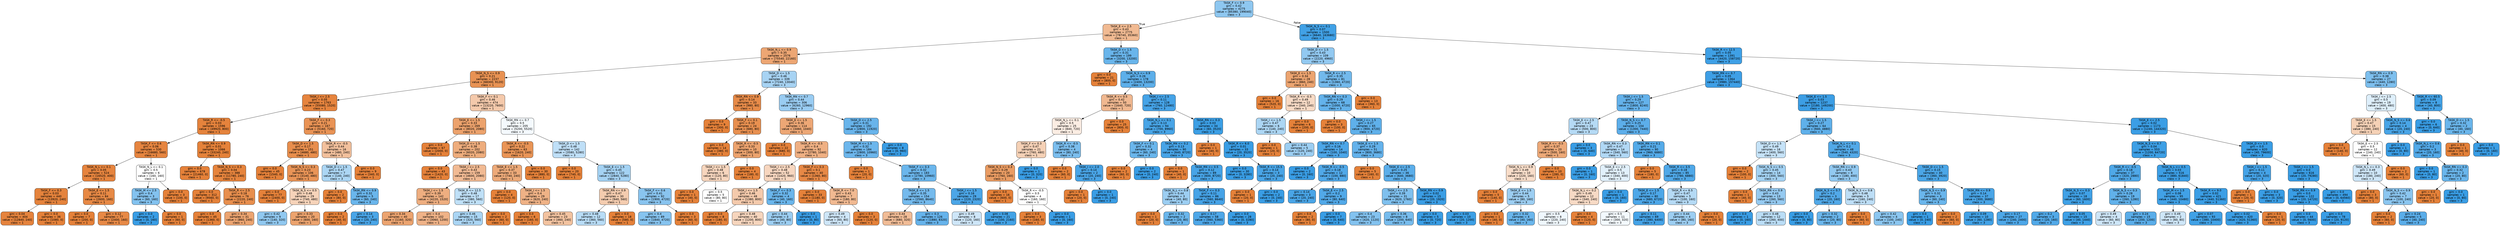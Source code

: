 digraph Tree {
node [shape=box, style="filled, rounded", color="black", fontname=helvetica] ;
edge [fontname=helvetica] ;
0 [label="TASK_F <= 0.9\ngini = 0.42\nsamples = 4275\nvalue = [85380, 199040]\nclass = 3", fillcolor="#8ec7f0"] ;
1 [label="TASK_E <= 2.5\ngini = 0.43\nsamples = 2775\nvalue = [78740, 35360]\nclass = 1", fillcolor="#f1ba92"] ;
0 -> 1 [labeldistance=2.5, labelangle=45, headlabel="True"] ;
2 [label="TASK_N_L <= 0.9\ngini = 0.35\nsamples = 2576\nvalue = [75540, 22160]\nclass = 1", fillcolor="#eda673"] ;
1 -> 2 ;
3 [label="TASK_N_S <= 0.9\ngini = 0.21\nsamples = 2237\nvalue = [68300, 9120]\nclass = 1", fillcolor="#e89253"] ;
2 -> 3 ;
4 [label="TASK_I <= 2.5\ngini = 0.05\nsamples = 1763\nvalue = [55080, 1520]\nclass = 1", fillcolor="#e6843e"] ;
3 -> 4 ;
5 [label="TASK_R <= -0.5\ngini = 0.03\nsamples = 1596\nvalue = [49920, 800]\nclass = 1", fillcolor="#e5833c"] ;
4 -> 5 ;
6 [label="TASK_F <= 0.6\ngini = 0.06\nsamples = 530\nvalue = [16680, 560]\nclass = 1", fillcolor="#e68540"] ;
5 -> 6 ;
7 [label="TASK_N_L <= 0.1\ngini = 0.05\nsamples = 524\nvalue = [16520, 400]\nclass = 1", fillcolor="#e6843e"] ;
6 -> 7 ;
8 [label="TASK_F <= 0.3\ngini = 0.03\nsamples = 440\nvalue = [13920, 240]\nclass = 1", fillcolor="#e5833c"] ;
7 -> 8 ;
9 [label="gini = 0.04\nsamples = 404\nvalue = [12840, 240]\nclass = 1", fillcolor="#e5833d"] ;
8 -> 9 ;
10 [label="gini = 0.0\nsamples = 36\nvalue = [1080, 0]\nclass = 1", fillcolor="#e58139"] ;
8 -> 10 ;
11 [label="TASK_E <= 1.5\ngini = 0.11\nsamples = 84\nvalue = [2600, 160]\nclass = 1", fillcolor="#e78945"] ;
7 -> 11 ;
12 [label="gini = 0.0\nsamples = 7\nvalue = [200, 0]\nclass = 1", fillcolor="#e58139"] ;
11 -> 12 ;
13 [label="gini = 0.12\nsamples = 77\nvalue = [2400, 160]\nclass = 1", fillcolor="#e78946"] ;
11 -> 13 ;
14 [label="TASK_N_L <= 0.1\ngini = 0.5\nsamples = 6\nvalue = [160, 160]\nclass = 1", fillcolor="#ffffff"] ;
6 -> 14 ;
15 [label="TASK_M <= 2.5\ngini = 0.4\nsamples = 3\nvalue = [60, 160]\nclass = 3", fillcolor="#83c2ef"] ;
14 -> 15 ;
16 [label="gini = 0.0\nsamples = 2\nvalue = [0, 160]\nclass = 3", fillcolor="#399de5"] ;
15 -> 16 ;
17 [label="gini = 0.0\nsamples = 1\nvalue = [60, 0]\nclass = 1", fillcolor="#e58139"] ;
15 -> 17 ;
18 [label="gini = 0.0\nsamples = 3\nvalue = [100, 0]\nclass = 1", fillcolor="#e58139"] ;
14 -> 18 ;
19 [label="TASK_RN <= 0.9\ngini = 0.01\nsamples = 1066\nvalue = [33240, 240]\nclass = 1", fillcolor="#e5823a"] ;
5 -> 19 ;
20 [label="gini = 0.0\nsamples = 678\nvalue = [21460, 0]\nclass = 1", fillcolor="#e58139"] ;
19 -> 20 ;
21 [label="TASK_N_S <= 0.3\ngini = 0.04\nsamples = 388\nvalue = [11780, 240]\nclass = 1", fillcolor="#e6843d"] ;
19 -> 21 ;
22 [label="gini = 0.0\nsamples = 312\nvalue = [9560, 0]\nclass = 1", fillcolor="#e58139"] ;
21 -> 22 ;
23 [label="TASK_R <= 2.5\ngini = 0.18\nsamples = 76\nvalue = [2220, 240]\nclass = 1", fillcolor="#e88f4e"] ;
21 -> 23 ;
24 [label="gini = 0.0\nsamples = 45\nvalue = [1360, 0]\nclass = 1", fillcolor="#e58139"] ;
23 -> 24 ;
25 [label="gini = 0.34\nsamples = 31\nvalue = [860, 240]\nclass = 1", fillcolor="#eca470"] ;
23 -> 25 ;
26 [label="TASK_F <= 0.3\ngini = 0.21\nsamples = 167\nvalue = [5160, 720]\nclass = 1", fillcolor="#e99355"] ;
4 -> 26 ;
27 [label="TASK_D <= 1.5\ngini = 0.17\nsamples = 151\nvalue = [4680, 480]\nclass = 1", fillcolor="#e88e4d"] ;
26 -> 27 ;
28 [label="gini = 0.0\nsamples = 45\nvalue = [1540, 0]\nclass = 1", fillcolor="#e58139"] ;
27 -> 28 ;
29 [label="TASK_N_S <= 0.3\ngini = 0.23\nsamples = 106\nvalue = [3140, 480]\nclass = 1", fillcolor="#e99457"] ;
27 -> 29 ;
30 [label="gini = 0.0\nsamples = 77\nvalue = [2400, 0]\nclass = 1", fillcolor="#e58139"] ;
29 -> 30 ;
31 [label="TASK_N_S <= 0.5\ngini = 0.48\nsamples = 29\nvalue = [740, 480]\nclass = 1", fillcolor="#f6d3b9"] ;
29 -> 31 ;
32 [label="gini = 0.42\nsamples = 9\nvalue = [140, 320]\nclass = 3", fillcolor="#90c8f0"] ;
31 -> 32 ;
33 [label="gini = 0.33\nsamples = 20\nvalue = [600, 160]\nclass = 1", fillcolor="#eca36e"] ;
31 -> 33 ;
34 [label="TASK_R <= -0.5\ngini = 0.44\nsamples = 16\nvalue = [480, 240]\nclass = 1", fillcolor="#f2c09c"] ;
26 -> 34 ;
35 [label="TASK_D <= 1.5\ngini = 0.47\nsamples = 7\nvalue = [140, 240]\nclass = 3", fillcolor="#acd6f4"] ;
34 -> 35 ;
36 [label="gini = 0.0\nsamples = 2\nvalue = [80, 0]\nclass = 1", fillcolor="#e58139"] ;
35 -> 36 ;
37 [label="TASK_RN <= 0.9\ngini = 0.32\nsamples = 5\nvalue = [60, 240]\nclass = 3", fillcolor="#6ab6ec"] ;
35 -> 37 ;
38 [label="gini = 0.0\nsamples = 2\nvalue = [40, 0]\nclass = 1", fillcolor="#e58139"] ;
37 -> 38 ;
39 [label="gini = 0.14\nsamples = 3\nvalue = [20, 240]\nclass = 3", fillcolor="#49a5e7"] ;
37 -> 39 ;
40 [label="gini = 0.0\nsamples = 9\nvalue = [340, 0]\nclass = 1", fillcolor="#e58139"] ;
34 -> 40 ;
41 [label="TASK_F <= 0.1\ngini = 0.46\nsamples = 474\nvalue = [13220, 7600]\nclass = 1", fillcolor="#f4c9ab"] ;
3 -> 41 ;
42 [label="TASK_E <= 1.5\ngini = 0.33\nsamples = 269\nvalue = [8020, 2080]\nclass = 1", fillcolor="#eca26c"] ;
41 -> 42 ;
43 [label="gini = 0.0\nsamples = 67\nvalue = [2000, 0]\nclass = 1", fillcolor="#e58139"] ;
42 -> 43 ;
44 [label="TASK_D <= 1.5\ngini = 0.38\nsamples = 202\nvalue = [6020, 2080]\nclass = 1", fillcolor="#eead7d"] ;
42 -> 44 ;
45 [label="gini = 0.0\nsamples = 43\nvalue = [1420, 0]\nclass = 1", fillcolor="#e58139"] ;
44 -> 45 ;
46 [label="TASK_I <= 2.5\ngini = 0.43\nsamples = 159\nvalue = [4600, 2080]\nclass = 1", fillcolor="#f1ba93"] ;
44 -> 46 ;
47 [label="TASK_I <= 1.5\ngini = 0.39\nsamples = 142\nvalue = [4220, 1520]\nclass = 1", fillcolor="#eeae80"] ;
46 -> 47 ;
48 [label="gini = 0.34\nsamples = 40\nvalue = [1160, 320]\nclass = 1", fillcolor="#eca470"] ;
47 -> 48 ;
49 [label="gini = 0.4\nsamples = 102\nvalue = [3060, 1200]\nclass = 1", fillcolor="#efb287"] ;
47 -> 49 ;
50 [label="TASK_R <= 12.5\ngini = 0.48\nsamples = 17\nvalue = [380, 560]\nclass = 3", fillcolor="#bfe0f7"] ;
46 -> 50 ;
51 [label="gini = 0.46\nsamples = 15\nvalue = [320, 560]\nclass = 3", fillcolor="#aad5f4"] ;
50 -> 51 ;
52 [label="gini = 0.0\nsamples = 2\nvalue = [60, 0]\nclass = 1", fillcolor="#e58139"] ;
50 -> 52 ;
53 [label="TASK_RN <= 0.7\ngini = 0.5\nsamples = 205\nvalue = [5200, 5520]\nclass = 3", fillcolor="#f4f9fd"] ;
41 -> 53 ;
54 [label="TASK_R <= -0.5\ngini = 0.22\nsamples = 63\nvalue = [1620, 240]\nclass = 1", fillcolor="#e99456"] ;
53 -> 54 ;
55 [label="TASK_E <= 1.5\ngini = 0.37\nsamples = 33\nvalue = [740, 240]\nclass = 1", fillcolor="#edaa79"] ;
54 -> 55 ;
56 [label="gini = 0.0\nsamples = 4\nvalue = [120, 0]\nclass = 1", fillcolor="#e58139"] ;
55 -> 56 ;
57 [label="TASK_I <= 1.5\ngini = 0.4\nsamples = 29\nvalue = [620, 240]\nclass = 1", fillcolor="#efb286"] ;
55 -> 57 ;
58 [label="gini = 0.0\nsamples = 6\nvalue = [160, 0]\nclass = 1", fillcolor="#e58139"] ;
57 -> 58 ;
59 [label="gini = 0.45\nsamples = 23\nvalue = [460, 240]\nclass = 1", fillcolor="#f3c3a0"] ;
57 -> 59 ;
60 [label="gini = 0.0\nsamples = 30\nvalue = [880, 0]\nclass = 1", fillcolor="#e58139"] ;
54 -> 60 ;
61 [label="TASK_D <= 1.5\ngini = 0.48\nsamples = 142\nvalue = [3580, 5280]\nclass = 3", fillcolor="#bfdff7"] ;
53 -> 61 ;
62 [label="gini = 0.0\nsamples = 20\nvalue = [740, 0]\nclass = 1", fillcolor="#e58139"] ;
61 -> 62 ;
63 [label="TASK_E <= 1.5\ngini = 0.45\nsamples = 122\nvalue = [2840, 5280]\nclass = 3", fillcolor="#a4d2f3"] ;
61 -> 63 ;
64 [label="TASK_RN <= 0.9\ngini = 0.47\nsamples = 30\nvalue = [940, 560]\nclass = 1", fillcolor="#f4ccaf"] ;
63 -> 64 ;
65 [label="gini = 0.48\nsamples = 12\nvalue = [360, 560]\nclass = 3", fillcolor="#b8dcf6"] ;
64 -> 65 ;
66 [label="gini = 0.0\nsamples = 18\nvalue = [580, 0]\nclass = 1", fillcolor="#e58139"] ;
64 -> 66 ;
67 [label="TASK_F <= 0.6\ngini = 0.41\nsamples = 92\nvalue = [1900, 4720]\nclass = 3", fillcolor="#89c4ef"] ;
63 -> 67 ;
68 [label="gini = 0.4\nsamples = 89\nvalue = [1840, 4720]\nclass = 3", fillcolor="#86c3ef"] ;
67 -> 68 ;
69 [label="gini = 0.0\nsamples = 3\nvalue = [60, 0]\nclass = 1", fillcolor="#e58139"] ;
67 -> 69 ;
70 [label="TASK_D <= 1.5\ngini = 0.46\nsamples = 339\nvalue = [7240, 13040]\nclass = 3", fillcolor="#a7d3f3"] ;
2 -> 70 ;
71 [label="TASK_RN <= 0.9\ngini = 0.14\nsamples = 33\nvalue = [980, 80]\nclass = 1", fillcolor="#e78b49"] ;
70 -> 71 ;
72 [label="gini = 0.0\nsamples = 9\nvalue = [300, 0]\nclass = 1", fillcolor="#e58139"] ;
71 -> 72 ;
73 [label="TASK_F <= 0.1\ngini = 0.19\nsamples = 24\nvalue = [680, 80]\nclass = 1", fillcolor="#e89050"] ;
71 -> 73 ;
74 [label="gini = 0.0\nsamples = 14\nvalue = [380, 0]\nclass = 1", fillcolor="#e58139"] ;
73 -> 74 ;
75 [label="TASK_R <= -0.5\ngini = 0.33\nsamples = 10\nvalue = [300, 80]\nclass = 1", fillcolor="#eca36e"] ;
73 -> 75 ;
76 [label="TASK_I <= 1.5\ngini = 0.48\nsamples = 6\nvalue = [120, 80]\nclass = 1", fillcolor="#f6d5bd"] ;
75 -> 76 ;
77 [label="gini = 0.0\nsamples = 1\nvalue = [40, 0]\nclass = 1", fillcolor="#e58139"] ;
76 -> 77 ;
78 [label="gini = 0.5\nsamples = 5\nvalue = [80, 80]\nclass = 1", fillcolor="#ffffff"] ;
76 -> 78 ;
79 [label="gini = 0.0\nsamples = 4\nvalue = [180, 0]\nclass = 1", fillcolor="#e58139"] ;
75 -> 79 ;
80 [label="TASK_RN <= 0.7\ngini = 0.44\nsamples = 306\nvalue = [6260, 12960]\nclass = 3", fillcolor="#99ccf2"] ;
70 -> 80 ;
81 [label="TASK_E <= 1.5\ngini = 0.36\nsamples = 114\nvalue = [3460, 1040]\nclass = 1", fillcolor="#eda775"] ;
80 -> 81 ;
82 [label="gini = 0.0\nsamples = 22\nvalue = [680, 0]\nclass = 1", fillcolor="#e58139"] ;
81 -> 82 ;
83 [label="TASK_R <= -0.5\ngini = 0.4\nsamples = 92\nvalue = [2780, 1040]\nclass = 1", fillcolor="#efb083"] ;
81 -> 83 ;
84 [label="TASK_I <= 2.5\ngini = 0.48\nsamples = 52\nvalue = [1420, 960]\nclass = 1", fillcolor="#f7d6bf"] ;
83 -> 84 ;
85 [label="TASK_I <= 1.5\ngini = 0.46\nsamples = 48\nvalue = [1380, 800]\nclass = 1", fillcolor="#f4caac"] ;
84 -> 85 ;
86 [label="gini = 0.0\nsamples = 8\nvalue = [180, 0]\nclass = 1", fillcolor="#e58139"] ;
85 -> 86 ;
87 [label="gini = 0.48\nsamples = 40\nvalue = [1200, 800]\nclass = 1", fillcolor="#f6d5bd"] ;
85 -> 87 ;
88 [label="TASK_F <= 0.3\ngini = 0.32\nsamples = 4\nvalue = [40, 160]\nclass = 3", fillcolor="#6ab6ec"] ;
84 -> 88 ;
89 [label="gini = 0.44\nsamples = 3\nvalue = [40, 80]\nclass = 3", fillcolor="#9ccef2"] ;
88 -> 89 ;
90 [label="gini = 0.0\nsamples = 1\nvalue = [0, 80]\nclass = 3", fillcolor="#399de5"] ;
88 -> 90 ;
91 [label="TASK_F <= 0.3\ngini = 0.1\nsamples = 40\nvalue = [1360, 80]\nclass = 1", fillcolor="#e78845"] ;
83 -> 91 ;
92 [label="gini = 0.0\nsamples = 33\nvalue = [1180, 0]\nclass = 1", fillcolor="#e58139"] ;
91 -> 92 ;
93 [label="TASK_R <= 7.0\ngini = 0.43\nsamples = 7\nvalue = [180, 80]\nclass = 1", fillcolor="#f1b991"] ;
91 -> 93 ;
94 [label="gini = 0.49\nsamples = 4\nvalue = [60, 80]\nclass = 3", fillcolor="#cee6f8"] ;
93 -> 94 ;
95 [label="gini = 0.0\nsamples = 3\nvalue = [120, 0]\nclass = 1", fillcolor="#e58139"] ;
93 -> 95 ;
96 [label="TASK_D <= 2.5\ngini = 0.31\nsamples = 192\nvalue = [2800, 11920]\nclass = 3", fillcolor="#68b4eb"] ;
80 -> 96 ;
97 [label="TASK_M <= 1.5\ngini = 0.32\nsamples = 184\nvalue = [2800, 10960]\nclass = 3", fillcolor="#6cb6ec"] ;
96 -> 97 ;
98 [label="gini = 0.0\nsamples = 1\nvalue = [20, 0]\nclass = 1", fillcolor="#e58139"] ;
97 -> 98 ;
99 [label="TASK_F <= 0.3\ngini = 0.32\nsamples = 183\nvalue = [2780, 10960]\nclass = 3", fillcolor="#6bb6ec"] ;
97 -> 99 ;
100 [label="TASK_E <= 1.5\ngini = 0.35\nsamples = 154\nvalue = [2560, 8640]\nclass = 3", fillcolor="#74baed"] ;
99 -> 100 ;
101 [label="gini = 0.44\nsamples = 28\nvalue = [680, 320]\nclass = 1", fillcolor="#f1bc96"] ;
100 -> 101 ;
102 [label="gini = 0.3\nsamples = 126\nvalue = [1880, 8320]\nclass = 3", fillcolor="#66b3eb"] ;
100 -> 102 ;
103 [label="TASK_I <= 1.5\ngini = 0.16\nsamples = 29\nvalue = [220, 2320]\nclass = 3", fillcolor="#4ca6e7"] ;
99 -> 103 ;
104 [label="gini = 0.49\nsamples = 8\nvalue = [120, 160]\nclass = 3", fillcolor="#cee6f8"] ;
103 -> 104 ;
105 [label="gini = 0.08\nsamples = 21\nvalue = [100, 2160]\nclass = 3", fillcolor="#42a2e6"] ;
103 -> 105 ;
106 [label="gini = 0.0\nsamples = 8\nvalue = [0, 960]\nclass = 3", fillcolor="#399de5"] ;
96 -> 106 ;
107 [label="TASK_D <= 1.5\ngini = 0.31\nsamples = 199\nvalue = [3200, 13200]\nclass = 3", fillcolor="#69b5eb"] ;
1 -> 107 ;
108 [label="gini = 0.0\nsamples = 21\nvalue = [800, 0]\nclass = 1", fillcolor="#e58139"] ;
107 -> 108 ;
109 [label="TASK_N_S <= 0.9\ngini = 0.26\nsamples = 178\nvalue = [2400, 13200]\nclass = 3", fillcolor="#5dafea"] ;
107 -> 109 ;
110 [label="TASK_R <= 0.5\ngini = 0.42\nsamples = 50\nvalue = [1640, 720]\nclass = 1", fillcolor="#f0b890"] ;
109 -> 110 ;
111 [label="TASK_N_L <= 0.1\ngini = 0.5\nsamples = 25\nvalue = [840, 720]\nclass = 1", fillcolor="#fbede3"] ;
110 -> 111 ;
112 [label="TASK_F <= 0.3\ngini = 0.47\nsamples = 21\nvalue = [760, 480]\nclass = 1", fillcolor="#f5d1b6"] ;
111 -> 112 ;
113 [label="TASK_N_S <= 0.3\ngini = 0.29\nsamples = 20\nvalue = [760, 160]\nclass = 1", fillcolor="#ea9c63"] ;
112 -> 113 ;
114 [label="gini = 0.0\nsamples = 16\nvalue = [600, 0]\nclass = 1", fillcolor="#e58139"] ;
113 -> 114 ;
115 [label="TASK_R <= -0.5\ngini = 0.5\nsamples = 4\nvalue = [160, 160]\nclass = 1", fillcolor="#ffffff"] ;
113 -> 115 ;
116 [label="gini = 0.0\nsamples = 3\nvalue = [160, 0]\nclass = 1", fillcolor="#e58139"] ;
115 -> 116 ;
117 [label="gini = 0.0\nsamples = 1\nvalue = [0, 160]\nclass = 3", fillcolor="#399de5"] ;
115 -> 117 ;
118 [label="gini = 0.0\nsamples = 1\nvalue = [0, 320]\nclass = 3", fillcolor="#399de5"] ;
112 -> 118 ;
119 [label="TASK_R <= -0.5\ngini = 0.38\nsamples = 4\nvalue = [80, 240]\nclass = 3", fillcolor="#7bbeee"] ;
111 -> 119 ;
120 [label="gini = 0.0\nsamples = 2\nvalue = [60, 0]\nclass = 1", fillcolor="#e58139"] ;
119 -> 120 ;
121 [label="TASK_I <= 2.0\ngini = 0.14\nsamples = 2\nvalue = [20, 240]\nclass = 3", fillcolor="#49a5e7"] ;
119 -> 121 ;
122 [label="gini = 0.0\nsamples = 1\nvalue = [20, 0]\nclass = 1", fillcolor="#e58139"] ;
121 -> 122 ;
123 [label="gini = 0.0\nsamples = 1\nvalue = [0, 240]\nclass = 3", fillcolor="#399de5"] ;
121 -> 123 ;
124 [label="gini = 0.0\nsamples = 25\nvalue = [800, 0]\nclass = 1", fillcolor="#e58139"] ;
110 -> 124 ;
125 [label="TASK_I <= 2.5\ngini = 0.11\nsamples = 128\nvalue = [760, 12480]\nclass = 3", fillcolor="#45a3e7"] ;
109 -> 125 ;
126 [label="TASK_N_L <= 0.1\ngini = 0.13\nsamples = 94\nvalue = [700, 8960]\nclass = 3", fillcolor="#48a5e7"] ;
125 -> 126 ;
127 [label="TASK_F <= 0.1\ngini = 0.32\nsamples = 4\nvalue = [60, 240]\nclass = 3", fillcolor="#6ab6ec"] ;
126 -> 127 ;
128 [label="gini = 0.0\nsamples = 2\nvalue = [60, 0]\nclass = 1", fillcolor="#e58139"] ;
127 -> 128 ;
129 [label="gini = 0.0\nsamples = 2\nvalue = [0, 240]\nclass = 3", fillcolor="#399de5"] ;
127 -> 129 ;
130 [label="TASK_RN <= 0.2\ngini = 0.13\nsamples = 90\nvalue = [640, 8720]\nclass = 3", fillcolor="#48a4e7"] ;
126 -> 130 ;
131 [label="gini = 0.0\nsamples = 1\nvalue = [40, 0]\nclass = 1", fillcolor="#e58139"] ;
130 -> 131 ;
132 [label="TASK_RN <= 0.5\ngini = 0.12\nsamples = 89\nvalue = [600, 8720]\nclass = 3", fillcolor="#47a4e7"] ;
130 -> 132 ;
133 [label="TASK_N_L <= 0.8\ngini = 0.44\nsamples = 3\nvalue = [40, 80]\nclass = 3", fillcolor="#9ccef2"] ;
132 -> 133 ;
134 [label="gini = 0.0\nsamples = 1\nvalue = [20, 0]\nclass = 1", fillcolor="#e58139"] ;
133 -> 134 ;
135 [label="gini = 0.32\nsamples = 2\nvalue = [20, 80]\nclass = 3", fillcolor="#6ab6ec"] ;
133 -> 135 ;
136 [label="TASK_F <= 0.3\ngini = 0.11\nsamples = 86\nvalue = [560, 8640]\nclass = 3", fillcolor="#46a3e7"] ;
132 -> 136 ;
137 [label="gini = 0.17\nsamples = 58\nvalue = [560, 5360]\nclass = 3", fillcolor="#4ea7e8"] ;
136 -> 137 ;
138 [label="gini = 0.0\nsamples = 28\nvalue = [0, 3280]\nclass = 3", fillcolor="#399de5"] ;
136 -> 138 ;
139 [label="TASK_RN <= 0.3\ngini = 0.03\nsamples = 34\nvalue = [60, 3520]\nclass = 3", fillcolor="#3c9fe5"] ;
125 -> 139 ;
140 [label="gini = 0.0\nsamples = 1\nvalue = [40, 0]\nclass = 1", fillcolor="#e58139"] ;
139 -> 140 ;
141 [label="TASK_R <= 6.0\ngini = 0.01\nsamples = 33\nvalue = [20, 3520]\nclass = 3", fillcolor="#3a9ee5"] ;
139 -> 141 ;
142 [label="gini = 0.0\nsamples = 30\nvalue = [0, 3280]\nclass = 3", fillcolor="#399de5"] ;
141 -> 142 ;
143 [label="TASK_R <= 15.5\ngini = 0.14\nsamples = 3\nvalue = [20, 240]\nclass = 3", fillcolor="#49a5e7"] ;
141 -> 143 ;
144 [label="gini = 0.0\nsamples = 1\nvalue = [20, 0]\nclass = 1", fillcolor="#e58139"] ;
143 -> 144 ;
145 [label="gini = 0.0\nsamples = 2\nvalue = [0, 240]\nclass = 3", fillcolor="#399de5"] ;
143 -> 145 ;
146 [label="TASK_N_S <= 0.1\ngini = 0.07\nsamples = 1500\nvalue = [6640, 163680]\nclass = 3", fillcolor="#41a1e6"] ;
0 -> 146 [labeldistance=2.5, labelangle=-45, headlabel="False"] ;
147 [label="TASK_D <= 1.5\ngini = 0.43\nsamples = 109\nvalue = [2220, 4960]\nclass = 3", fillcolor="#92c9f1"] ;
146 -> 147 ;
148 [label="TASK_E <= 1.5\ngini = 0.34\nsamples = 28\nvalue = [860, 240]\nclass = 1", fillcolor="#eca470"] ;
147 -> 148 ;
149 [label="gini = 0.0\nsamples = 16\nvalue = [520, 0]\nclass = 1", fillcolor="#e58139"] ;
148 -> 149 ;
150 [label="TASK_R <= -0.5\ngini = 0.49\nsamples = 12\nvalue = [340, 240]\nclass = 1", fillcolor="#f7dac5"] ;
148 -> 150 ;
151 [label="TASK_I <= 1.5\ngini = 0.47\nsamples = 6\nvalue = [140, 240]\nclass = 3", fillcolor="#acd6f4"] ;
150 -> 151 ;
152 [label="gini = 0.0\nsamples = 1\nvalue = [20, 0]\nclass = 1", fillcolor="#e58139"] ;
151 -> 152 ;
153 [label="gini = 0.44\nsamples = 5\nvalue = [120, 240]\nclass = 3", fillcolor="#9ccef2"] ;
151 -> 153 ;
154 [label="gini = 0.0\nsamples = 6\nvalue = [200, 0]\nclass = 1", fillcolor="#e58139"] ;
150 -> 154 ;
155 [label="TASK_R <= 2.5\ngini = 0.35\nsamples = 81\nvalue = [1360, 4720]\nclass = 3", fillcolor="#72b9ec"] ;
147 -> 155 ;
156 [label="TASK_RN <= 0.3\ngini = 0.29\nsamples = 68\nvalue = [1000, 4720]\nclass = 3", fillcolor="#63b2eb"] ;
155 -> 156 ;
157 [label="gini = 0.0\nsamples = 3\nvalue = [100, 0]\nclass = 1", fillcolor="#e58139"] ;
156 -> 157 ;
158 [label="TASK_I <= 1.5\ngini = 0.27\nsamples = 65\nvalue = [900, 4720]\nclass = 3", fillcolor="#5fb0ea"] ;
156 -> 158 ;
159 [label="TASK_RN <= 0.7\ngini = 0.16\nsamples = 14\nvalue = [100, 1040]\nclass = 3", fillcolor="#4ca6e8"] ;
158 -> 159 ;
160 [label="gini = 0.0\nsamples = 2\nvalue = [0, 160]\nclass = 3", fillcolor="#399de5"] ;
159 -> 160 ;
161 [label="TASK_R <= -0.5\ngini = 0.18\nsamples = 12\nvalue = [100, 880]\nclass = 3", fillcolor="#50a8e8"] ;
159 -> 161 ;
162 [label="gini = 0.14\nsamples = 3\nvalue = [20, 240]\nclass = 3", fillcolor="#49a5e7"] ;
161 -> 162 ;
163 [label="TASK_E <= 2.5\ngini = 0.2\nsamples = 9\nvalue = [80, 640]\nclass = 3", fillcolor="#52a9e8"] ;
161 -> 163 ;
164 [label="gini = 0.0\nsamples = 2\nvalue = [80, 0]\nclass = 1", fillcolor="#e58139"] ;
163 -> 164 ;
165 [label="gini = 0.0\nsamples = 7\nvalue = [0, 640]\nclass = 3", fillcolor="#399de5"] ;
163 -> 165 ;
166 [label="TASK_E <= 1.5\ngini = 0.29\nsamples = 51\nvalue = [800, 3680]\nclass = 3", fillcolor="#64b2eb"] ;
158 -> 166 ;
167 [label="gini = 0.0\nsamples = 5\nvalue = [160, 0]\nclass = 1", fillcolor="#e58139"] ;
166 -> 167 ;
168 [label="TASK_E <= 2.5\ngini = 0.25\nsamples = 46\nvalue = [640, 3680]\nclass = 3", fillcolor="#5baeea"] ;
166 -> 168 ;
169 [label="TASK_I <= 2.5\ngini = 0.39\nsamples = 31\nvalue = [620, 1760]\nclass = 3", fillcolor="#7fc0ee"] ;
168 -> 169 ;
170 [label="gini = 0.4\nsamples = 23\nvalue = [420, 1120]\nclass = 3", fillcolor="#83c2ef"] ;
169 -> 170 ;
171 [label="gini = 0.36\nsamples = 8\nvalue = [200, 640]\nclass = 3", fillcolor="#77bced"] ;
169 -> 171 ;
172 [label="TASK_RN <= 0.9\ngini = 0.02\nsamples = 15\nvalue = [20, 1920]\nclass = 3", fillcolor="#3b9ee5"] ;
168 -> 172 ;
173 [label="gini = 0.0\nsamples = 5\nvalue = [0, 720]\nclass = 3", fillcolor="#399de5"] ;
172 -> 173 ;
174 [label="gini = 0.03\nsamples = 10\nvalue = [20, 1200]\nclass = 3", fillcolor="#3c9fe5"] ;
172 -> 174 ;
175 [label="gini = 0.0\nsamples = 13\nvalue = [360, 0]\nclass = 1", fillcolor="#e58139"] ;
155 -> 175 ;
176 [label="TASK_R <= 12.5\ngini = 0.05\nsamples = 1391\nvalue = [4420, 158720]\nclass = 3", fillcolor="#3fa0e6"] ;
146 -> 176 ;
177 [label="TASK_RN <= 0.7\ngini = 0.05\nsamples = 1364\nvalue = [3980, 157440]\nclass = 3", fillcolor="#3e9fe6"] ;
176 -> 177 ;
178 [label="TASK_I <= 1.5\ngini = 0.29\nsamples = 127\nvalue = [1800, 8240]\nclass = 3", fillcolor="#64b2eb"] ;
177 -> 178 ;
179 [label="TASK_E <= 2.5\ngini = 0.47\nsamples = 23\nvalue = [500, 800]\nclass = 3", fillcolor="#b5daf5"] ;
178 -> 179 ;
180 [label="TASK_R <= -0.5\ngini = 0.37\nsamples = 20\nvalue = [500, 160]\nclass = 1", fillcolor="#eda978"] ;
179 -> 180 ;
181 [label="TASK_N_L <= 0.9\ngini = 0.49\nsamples = 10\nvalue = [220, 160]\nclass = 1", fillcolor="#f8ddc9"] ;
180 -> 181 ;
182 [label="gini = 0.0\nsamples = 5\nvalue = [140, 0]\nclass = 1", fillcolor="#e58139"] ;
181 -> 182 ;
183 [label="TASK_E <= 1.5\ngini = 0.44\nsamples = 5\nvalue = [80, 160]\nclass = 3", fillcolor="#9ccef2"] ;
181 -> 183 ;
184 [label="gini = 0.0\nsamples = 1\nvalue = [40, 0]\nclass = 1", fillcolor="#e58139"] ;
183 -> 184 ;
185 [label="gini = 0.32\nsamples = 4\nvalue = [40, 160]\nclass = 3", fillcolor="#6ab6ec"] ;
183 -> 185 ;
186 [label="gini = 0.0\nsamples = 10\nvalue = [280, 0]\nclass = 1", fillcolor="#e58139"] ;
180 -> 186 ;
187 [label="gini = 0.0\nsamples = 3\nvalue = [0, 640]\nclass = 3", fillcolor="#399de5"] ;
179 -> 187 ;
188 [label="TASK_N_S <= 0.7\ngini = 0.25\nsamples = 104\nvalue = [1300, 7440]\nclass = 3", fillcolor="#5caeea"] ;
178 -> 188 ;
189 [label="TASK_RN <= 0.3\ngini = 0.47\nsamples = 14\nvalue = [340, 560]\nclass = 3", fillcolor="#b1d8f5"] ;
188 -> 189 ;
190 [label="gini = 0.0\nsamples = 1\nvalue = [0, 160]\nclass = 3", fillcolor="#399de5"] ;
189 -> 190 ;
191 [label="TASK_E <= 2.5\ngini = 0.5\nsamples = 13\nvalue = [340, 400]\nclass = 3", fillcolor="#e1f0fb"] ;
189 -> 191 ;
192 [label="TASK_N_L <= 0.2\ngini = 0.49\nsamples = 12\nvalue = [340, 240]\nclass = 1", fillcolor="#f7dac5"] ;
191 -> 192 ;
193 [label="gini = 0.5\nsamples = 8\nvalue = [220, 240]\nclass = 3", fillcolor="#eff7fd"] ;
192 -> 193 ;
194 [label="gini = 0.0\nsamples = 4\nvalue = [120, 0]\nclass = 1", fillcolor="#e58139"] ;
192 -> 194 ;
195 [label="gini = 0.0\nsamples = 1\nvalue = [0, 160]\nclass = 3", fillcolor="#399de5"] ;
191 -> 195 ;
196 [label="TASK_RN <= 0.1\ngini = 0.21\nsamples = 90\nvalue = [960, 6880]\nclass = 3", fillcolor="#55abe9"] ;
188 -> 196 ;
197 [label="gini = 0.0\nsamples = 5\nvalue = [180, 0]\nclass = 1", fillcolor="#e58139"] ;
196 -> 197 ;
198 [label="TASK_R <= 3.5\ngini = 0.18\nsamples = 85\nvalue = [780, 6880]\nclass = 3", fillcolor="#4fa8e8"] ;
196 -> 198 ;
199 [label="TASK_E <= 1.5\ngini = 0.17\nsamples = 80\nvalue = [680, 6720]\nclass = 3", fillcolor="#4da7e8"] ;
198 -> 199 ;
200 [label="gini = 0.5\nsamples = 11\nvalue = [300, 320]\nclass = 3", fillcolor="#f3f9fd"] ;
199 -> 200 ;
201 [label="gini = 0.11\nsamples = 69\nvalue = [380, 6400]\nclass = 3", fillcolor="#45a3e7"] ;
199 -> 201 ;
202 [label="TASK_R <= 6.5\ngini = 0.47\nsamples = 5\nvalue = [100, 160]\nclass = 3", fillcolor="#b5daf5"] ;
198 -> 202 ;
203 [label="gini = 0.44\nsamples = 4\nvalue = [80, 160]\nclass = 3", fillcolor="#9ccef2"] ;
202 -> 203 ;
204 [label="gini = 0.0\nsamples = 1\nvalue = [20, 0]\nclass = 1", fillcolor="#e58139"] ;
202 -> 204 ;
205 [label="TASK_E <= 1.5\ngini = 0.03\nsamples = 1237\nvalue = [2180, 149200]\nclass = 3", fillcolor="#3c9ee5"] ;
177 -> 205 ;
206 [label="TASK_I <= 1.5\ngini = 0.27\nsamples = 64\nvalue = [940, 4880]\nclass = 3", fillcolor="#5fb0ea"] ;
205 -> 206 ;
207 [label="TASK_D <= 1.5\ngini = 0.49\nsamples = 16\nvalue = [400, 560]\nclass = 3", fillcolor="#c6e3f8"] ;
206 -> 207 ;
208 [label="gini = 0.0\nsamples = 2\nvalue = [100, 0]\nclass = 1", fillcolor="#e58139"] ;
207 -> 208 ;
209 [label="TASK_N_S <= 0.5\ngini = 0.45\nsamples = 14\nvalue = [300, 560]\nclass = 3", fillcolor="#a3d2f3"] ;
207 -> 209 ;
210 [label="gini = 0.0\nsamples = 1\nvalue = [40, 0]\nclass = 1", fillcolor="#e58139"] ;
209 -> 210 ;
211 [label="TASK_RN <= 0.9\ngini = 0.43\nsamples = 13\nvalue = [260, 560]\nclass = 3", fillcolor="#95caf1"] ;
209 -> 211 ;
212 [label="gini = 0.0\nsamples = 1\nvalue = [0, 160]\nclass = 3", fillcolor="#399de5"] ;
211 -> 212 ;
213 [label="gini = 0.48\nsamples = 12\nvalue = [260, 400]\nclass = 3", fillcolor="#baddf6"] ;
211 -> 213 ;
214 [label="TASK_N_L <= 0.1\ngini = 0.2\nsamples = 48\nvalue = [540, 4320]\nclass = 3", fillcolor="#52a9e8"] ;
206 -> 214 ;
215 [label="TASK_RN <= 0.9\ngini = 0.43\nsamples = 8\nvalue = [180, 400]\nclass = 3", fillcolor="#92c9f1"] ;
214 -> 215 ;
216 [label="TASK_N_S <= 0.7\ngini = 0.2\nsamples = 3\nvalue = [20, 160]\nclass = 3", fillcolor="#52a9e8"] ;
215 -> 216 ;
217 [label="gini = 0.0\nsamples = 1\nvalue = [0, 80]\nclass = 3", fillcolor="#399de5"] ;
216 -> 217 ;
218 [label="gini = 0.32\nsamples = 2\nvalue = [20, 80]\nclass = 3", fillcolor="#6ab6ec"] ;
216 -> 218 ;
219 [label="TASK_N_S <= 0.8\ngini = 0.48\nsamples = 5\nvalue = [160, 240]\nclass = 3", fillcolor="#bddef6"] ;
215 -> 219 ;
220 [label="gini = 0.0\nsamples = 1\nvalue = [60, 0]\nclass = 1", fillcolor="#e58139"] ;
219 -> 220 ;
221 [label="gini = 0.42\nsamples = 4\nvalue = [100, 240]\nclass = 3", fillcolor="#8bc6f0"] ;
219 -> 221 ;
222 [label="TASK_D <= 1.5\ngini = 0.15\nsamples = 40\nvalue = [360, 3920]\nclass = 3", fillcolor="#4ba6e7"] ;
214 -> 222 ;
223 [label="TASK_N_S <= 0.9\ngini = 0.32\nsamples = 3\nvalue = [60, 240]\nclass = 3", fillcolor="#6ab6ec"] ;
222 -> 223 ;
224 [label="gini = 0.0\nsamples = 1\nvalue = [0, 240]\nclass = 3", fillcolor="#399de5"] ;
223 -> 224 ;
225 [label="gini = 0.0\nsamples = 2\nvalue = [60, 0]\nclass = 1", fillcolor="#e58139"] ;
223 -> 225 ;
226 [label="TASK_RN <= 0.9\ngini = 0.14\nsamples = 37\nvalue = [300, 3680]\nclass = 3", fillcolor="#49a5e7"] ;
222 -> 226 ;
227 [label="gini = 0.09\nsamples = 10\nvalue = [60, 1280]\nclass = 3", fillcolor="#42a2e6"] ;
226 -> 227 ;
228 [label="gini = 0.17\nsamples = 27\nvalue = [240, 2400]\nclass = 3", fillcolor="#4da7e8"] ;
226 -> 228 ;
229 [label="TASK_E <= 2.5\ngini = 0.02\nsamples = 1173\nvalue = [1240, 144320]\nclass = 3", fillcolor="#3b9ee5"] ;
205 -> 229 ;
230 [label="TASK_N_S <= 0.7\ngini = 0.04\nsamples = 553\nvalue = [1200, 64720]\nclass = 3", fillcolor="#3d9fe5"] ;
229 -> 230 ;
231 [label="TASK_R <= -0.5\ngini = 0.18\nsamples = 37\nvalue = [320, 2880]\nclass = 3", fillcolor="#4fa8e8"] ;
230 -> 231 ;
232 [label="TASK_N_S <= 0.3\ngini = 0.07\nsamples = 18\nvalue = [60, 1600]\nclass = 3", fillcolor="#40a1e6"] ;
231 -> 232 ;
233 [label="gini = 0.2\nsamples = 3\nvalue = [20, 160]\nclass = 3", fillcolor="#52a9e8"] ;
232 -> 233 ;
234 [label="gini = 0.05\nsamples = 15\nvalue = [40, 1440]\nclass = 3", fillcolor="#3ea0e6"] ;
232 -> 234 ;
235 [label="TASK_N_S <= 0.3\ngini = 0.28\nsamples = 19\nvalue = [260, 1280]\nclass = 3", fillcolor="#61b1ea"] ;
231 -> 235 ;
236 [label="gini = 0.49\nsamples = 4\nvalue = [60, 80]\nclass = 3", fillcolor="#cee6f8"] ;
235 -> 236 ;
237 [label="gini = 0.24\nsamples = 15\nvalue = [200, 1200]\nclass = 3", fillcolor="#5aade9"] ;
235 -> 237 ;
238 [label="TASK_N_L <= 0.5\ngini = 0.03\nsamples = 516\nvalue = [880, 61840]\nclass = 3", fillcolor="#3c9ee5"] ;
230 -> 238 ;
239 [label="TASK_M <= 1.5\ngini = 0.08\nsamples = 95\nvalue = [440, 10480]\nclass = 3", fillcolor="#41a1e6"] ;
238 -> 239 ;
240 [label="gini = 0.49\nsamples = 2\nvalue = [60, 80]\nclass = 3", fillcolor="#cee6f8"] ;
239 -> 240 ;
241 [label="gini = 0.07\nsamples = 93\nvalue = [380, 10400]\nclass = 3", fillcolor="#40a1e6"] ;
239 -> 241 ;
242 [label="TASK_R <= 9.0\ngini = 0.02\nsamples = 421\nvalue = [440, 51360]\nclass = 3", fillcolor="#3b9ee5"] ;
238 -> 242 ;
243 [label="gini = 0.02\nsamples = 420\nvalue = [420, 51360]\nclass = 3", fillcolor="#3b9ee5"] ;
242 -> 243 ;
244 [label="gini = 0.0\nsamples = 1\nvalue = [20, 0]\nclass = 1", fillcolor="#e58139"] ;
242 -> 244 ;
245 [label="TASK_D <= 1.5\ngini = 0.0\nsamples = 620\nvalue = [40, 79600]\nclass = 3", fillcolor="#399de5"] ;
229 -> 245 ;
246 [label="TASK_I <= 1.5\ngini = 0.11\nsamples = 4\nvalue = [20, 320]\nclass = 3", fillcolor="#45a3e7"] ;
245 -> 246 ;
247 [label="gini = 0.0\nsamples = 1\nvalue = [20, 0]\nclass = 1", fillcolor="#e58139"] ;
246 -> 247 ;
248 [label="gini = 0.0\nsamples = 3\nvalue = [0, 320]\nclass = 3", fillcolor="#399de5"] ;
246 -> 248 ;
249 [label="TASK_I <= 1.5\ngini = 0.0\nsamples = 616\nvalue = [20, 79280]\nclass = 3", fillcolor="#399de5"] ;
245 -> 249 ;
250 [label="TASK_RN <= 0.9\ngini = 0.0\nsamples = 122\nvalue = [20, 14720]\nclass = 3", fillcolor="#399de5"] ;
249 -> 250 ;
251 [label="gini = 0.0\nsamples = 44\nvalue = [0, 5600]\nclass = 3", fillcolor="#399de5"] ;
250 -> 251 ;
252 [label="gini = 0.0\nsamples = 78\nvalue = [20, 9120]\nclass = 3", fillcolor="#399de5"] ;
250 -> 252 ;
253 [label="gini = 0.0\nsamples = 494\nvalue = [0, 64560]\nclass = 3", fillcolor="#399de5"] ;
249 -> 253 ;
254 [label="TASK_RN <= 0.9\ngini = 0.38\nsamples = 27\nvalue = [440, 1280]\nclass = 3", fillcolor="#7dbfee"] ;
176 -> 254 ;
255 [label="TASK_I <= 2.5\ngini = 0.5\nsamples = 19\nvalue = [400, 480]\nclass = 3", fillcolor="#deeffb"] ;
254 -> 255 ;
256 [label="TASK_E <= 1.5\ngini = 0.47\nsamples = 15\nvalue = [380, 240]\nclass = 1", fillcolor="#f5d1b6"] ;
255 -> 256 ;
257 [label="gini = 0.0\nsamples = 3\nvalue = [140, 0]\nclass = 1", fillcolor="#e58139"] ;
256 -> 257 ;
258 [label="TASK_E <= 2.5\ngini = 0.5\nsamples = 12\nvalue = [240, 240]\nclass = 1", fillcolor="#ffffff"] ;
256 -> 258 ;
259 [label="TASK_N_L <= 0.3\ngini = 0.49\nsamples = 10\nvalue = [180, 240]\nclass = 3", fillcolor="#cee6f8"] ;
258 -> 259 ;
260 [label="gini = 0.0\nsamples = 3\nvalue = [80, 0]\nclass = 1", fillcolor="#e58139"] ;
259 -> 260 ;
261 [label="TASK_N_S <= 0.9\ngini = 0.42\nsamples = 7\nvalue = [100, 240]\nclass = 3", fillcolor="#8bc6f0"] ;
259 -> 261 ;
262 [label="gini = 0.0\nsamples = 2\nvalue = [60, 0]\nclass = 1", fillcolor="#e58139"] ;
261 -> 262 ;
263 [label="gini = 0.24\nsamples = 5\nvalue = [40, 240]\nclass = 3", fillcolor="#5aade9"] ;
261 -> 263 ;
264 [label="gini = 0.0\nsamples = 2\nvalue = [60, 0]\nclass = 1", fillcolor="#e58139"] ;
258 -> 264 ;
265 [label="TASK_N_S <= 0.6\ngini = 0.14\nsamples = 4\nvalue = [20, 240]\nclass = 3", fillcolor="#49a5e7"] ;
255 -> 265 ;
266 [label="gini = 0.0\nsamples = 1\nvalue = [0, 80]\nclass = 3", fillcolor="#399de5"] ;
265 -> 266 ;
267 [label="TASK_N_L <= 0.6\ngini = 0.2\nsamples = 3\nvalue = [20, 160]\nclass = 3", fillcolor="#52a9e8"] ;
265 -> 267 ;
268 [label="gini = 0.0\nsamples = 1\nvalue = [0, 80]\nclass = 3", fillcolor="#399de5"] ;
267 -> 268 ;
269 [label="TASK_RN <= 0.3\ngini = 0.32\nsamples = 2\nvalue = [20, 80]\nclass = 3", fillcolor="#6ab6ec"] ;
267 -> 269 ;
270 [label="gini = 0.0\nsamples = 1\nvalue = [20, 0]\nclass = 1", fillcolor="#e58139"] ;
269 -> 270 ;
271 [label="gini = 0.0\nsamples = 1\nvalue = [0, 80]\nclass = 3", fillcolor="#399de5"] ;
269 -> 271 ;
272 [label="TASK_R <= 60.5\ngini = 0.09\nsamples = 8\nvalue = [40, 800]\nclass = 3", fillcolor="#43a2e6"] ;
254 -> 272 ;
273 [label="gini = 0.0\nsamples = 6\nvalue = [0, 640]\nclass = 3", fillcolor="#399de5"] ;
272 -> 273 ;
274 [label="TASK_D <= 1.5\ngini = 0.32\nsamples = 2\nvalue = [40, 160]\nclass = 3", fillcolor="#6ab6ec"] ;
272 -> 274 ;
275 [label="gini = 0.0\nsamples = 1\nvalue = [40, 0]\nclass = 1", fillcolor="#e58139"] ;
274 -> 275 ;
276 [label="gini = 0.0\nsamples = 1\nvalue = [0, 160]\nclass = 3", fillcolor="#399de5"] ;
274 -> 276 ;
}